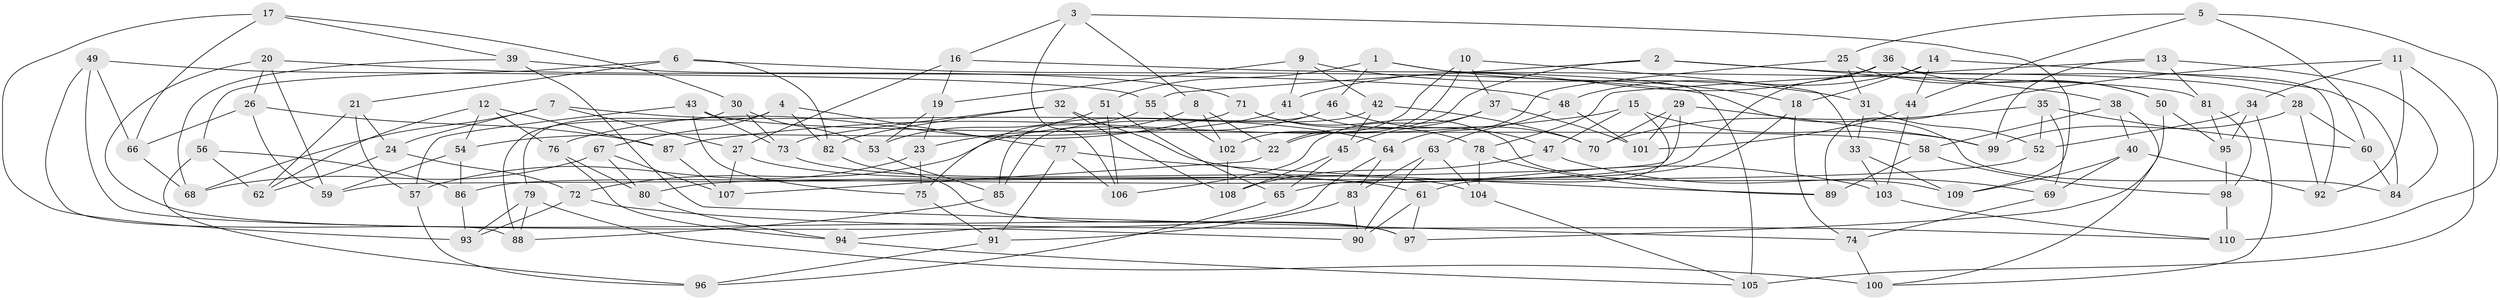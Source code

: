// coarse degree distribution, {6: 0.4857142857142857, 4: 0.4, 5: 0.08571428571428572, 3: 0.02857142857142857}
// Generated by graph-tools (version 1.1) at 2025/42/03/06/25 10:42:22]
// undirected, 110 vertices, 220 edges
graph export_dot {
graph [start="1"]
  node [color=gray90,style=filled];
  1;
  2;
  3;
  4;
  5;
  6;
  7;
  8;
  9;
  10;
  11;
  12;
  13;
  14;
  15;
  16;
  17;
  18;
  19;
  20;
  21;
  22;
  23;
  24;
  25;
  26;
  27;
  28;
  29;
  30;
  31;
  32;
  33;
  34;
  35;
  36;
  37;
  38;
  39;
  40;
  41;
  42;
  43;
  44;
  45;
  46;
  47;
  48;
  49;
  50;
  51;
  52;
  53;
  54;
  55;
  56;
  57;
  58;
  59;
  60;
  61;
  62;
  63;
  64;
  65;
  66;
  67;
  68;
  69;
  70;
  71;
  72;
  73;
  74;
  75;
  76;
  77;
  78;
  79;
  80;
  81;
  82;
  83;
  84;
  85;
  86;
  87;
  88;
  89;
  90;
  91;
  92;
  93;
  94;
  95;
  96;
  97;
  98;
  99;
  100;
  101;
  102;
  103;
  104;
  105;
  106;
  107;
  108;
  109;
  110;
  1 -- 18;
  1 -- 51;
  1 -- 105;
  1 -- 46;
  2 -- 38;
  2 -- 55;
  2 -- 28;
  2 -- 22;
  3 -- 109;
  3 -- 8;
  3 -- 16;
  3 -- 106;
  4 -- 77;
  4 -- 82;
  4 -- 67;
  4 -- 79;
  5 -- 110;
  5 -- 60;
  5 -- 25;
  5 -- 44;
  6 -- 84;
  6 -- 21;
  6 -- 82;
  6 -- 56;
  7 -- 64;
  7 -- 24;
  7 -- 27;
  7 -- 68;
  8 -- 23;
  8 -- 22;
  8 -- 102;
  9 -- 19;
  9 -- 31;
  9 -- 42;
  9 -- 41;
  10 -- 37;
  10 -- 22;
  10 -- 33;
  10 -- 102;
  11 -- 105;
  11 -- 89;
  11 -- 34;
  11 -- 92;
  12 -- 62;
  12 -- 54;
  12 -- 76;
  12 -- 87;
  13 -- 81;
  13 -- 84;
  13 -- 78;
  13 -- 99;
  14 -- 44;
  14 -- 48;
  14 -- 18;
  14 -- 84;
  15 -- 87;
  15 -- 61;
  15 -- 99;
  15 -- 47;
  16 -- 81;
  16 -- 27;
  16 -- 19;
  17 -- 93;
  17 -- 39;
  17 -- 66;
  17 -- 30;
  18 -- 65;
  18 -- 74;
  19 -- 23;
  19 -- 53;
  20 -- 59;
  20 -- 48;
  20 -- 97;
  20 -- 26;
  21 -- 57;
  21 -- 62;
  21 -- 24;
  22 -- 107;
  23 -- 75;
  23 -- 57;
  24 -- 62;
  24 -- 72;
  25 -- 31;
  25 -- 64;
  25 -- 50;
  26 -- 59;
  26 -- 66;
  26 -- 87;
  27 -- 107;
  27 -- 61;
  28 -- 60;
  28 -- 99;
  28 -- 92;
  29 -- 99;
  29 -- 70;
  29 -- 101;
  29 -- 59;
  30 -- 73;
  30 -- 53;
  30 -- 88;
  31 -- 33;
  31 -- 52;
  32 -- 73;
  32 -- 108;
  32 -- 82;
  32 -- 103;
  33 -- 103;
  33 -- 109;
  34 -- 95;
  34 -- 100;
  34 -- 52;
  35 -- 69;
  35 -- 52;
  35 -- 70;
  35 -- 60;
  36 -- 41;
  36 -- 92;
  36 -- 86;
  36 -- 50;
  37 -- 101;
  37 -- 106;
  37 -- 45;
  38 -- 58;
  38 -- 100;
  38 -- 40;
  39 -- 68;
  39 -- 71;
  39 -- 74;
  40 -- 109;
  40 -- 69;
  40 -- 92;
  41 -- 47;
  41 -- 54;
  42 -- 70;
  42 -- 85;
  42 -- 45;
  43 -- 58;
  43 -- 73;
  43 -- 57;
  43 -- 75;
  44 -- 101;
  44 -- 103;
  45 -- 65;
  45 -- 108;
  46 -- 85;
  46 -- 70;
  46 -- 72;
  47 -- 69;
  47 -- 108;
  48 -- 63;
  48 -- 101;
  49 -- 88;
  49 -- 55;
  49 -- 66;
  49 -- 90;
  50 -- 97;
  50 -- 95;
  51 -- 65;
  51 -- 53;
  51 -- 106;
  52 -- 80;
  53 -- 85;
  54 -- 86;
  54 -- 59;
  55 -- 102;
  55 -- 75;
  56 -- 86;
  56 -- 96;
  56 -- 62;
  57 -- 96;
  58 -- 89;
  58 -- 98;
  60 -- 84;
  61 -- 90;
  61 -- 97;
  63 -- 104;
  63 -- 83;
  63 -- 90;
  64 -- 83;
  64 -- 94;
  65 -- 96;
  66 -- 68;
  67 -- 68;
  67 -- 107;
  67 -- 80;
  69 -- 74;
  71 -- 78;
  71 -- 76;
  71 -- 109;
  72 -- 110;
  72 -- 93;
  73 -- 104;
  74 -- 100;
  75 -- 91;
  76 -- 80;
  76 -- 94;
  77 -- 91;
  77 -- 106;
  77 -- 89;
  78 -- 89;
  78 -- 104;
  79 -- 88;
  79 -- 93;
  79 -- 100;
  80 -- 94;
  81 -- 95;
  81 -- 98;
  82 -- 97;
  83 -- 90;
  83 -- 91;
  85 -- 88;
  86 -- 93;
  87 -- 107;
  91 -- 96;
  94 -- 105;
  95 -- 98;
  98 -- 110;
  102 -- 108;
  103 -- 110;
  104 -- 105;
}
